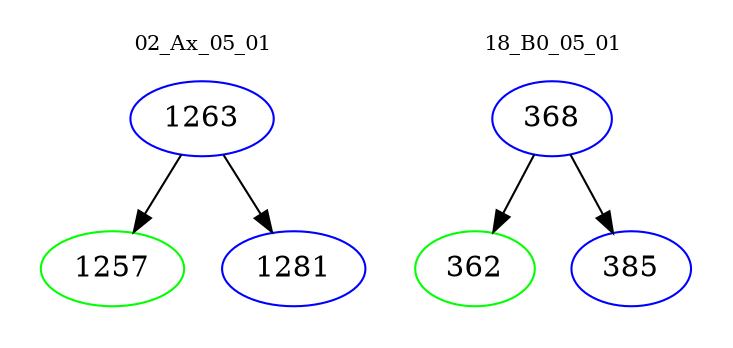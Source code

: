digraph{
subgraph cluster_0 {
color = white
label = "02_Ax_05_01";
fontsize=10;
T0_1263 [label="1263", color="blue"]
T0_1263 -> T0_1257 [color="black"]
T0_1257 [label="1257", color="green"]
T0_1263 -> T0_1281 [color="black"]
T0_1281 [label="1281", color="blue"]
}
subgraph cluster_1 {
color = white
label = "18_B0_05_01";
fontsize=10;
T1_368 [label="368", color="blue"]
T1_368 -> T1_362 [color="black"]
T1_362 [label="362", color="green"]
T1_368 -> T1_385 [color="black"]
T1_385 [label="385", color="blue"]
}
}
